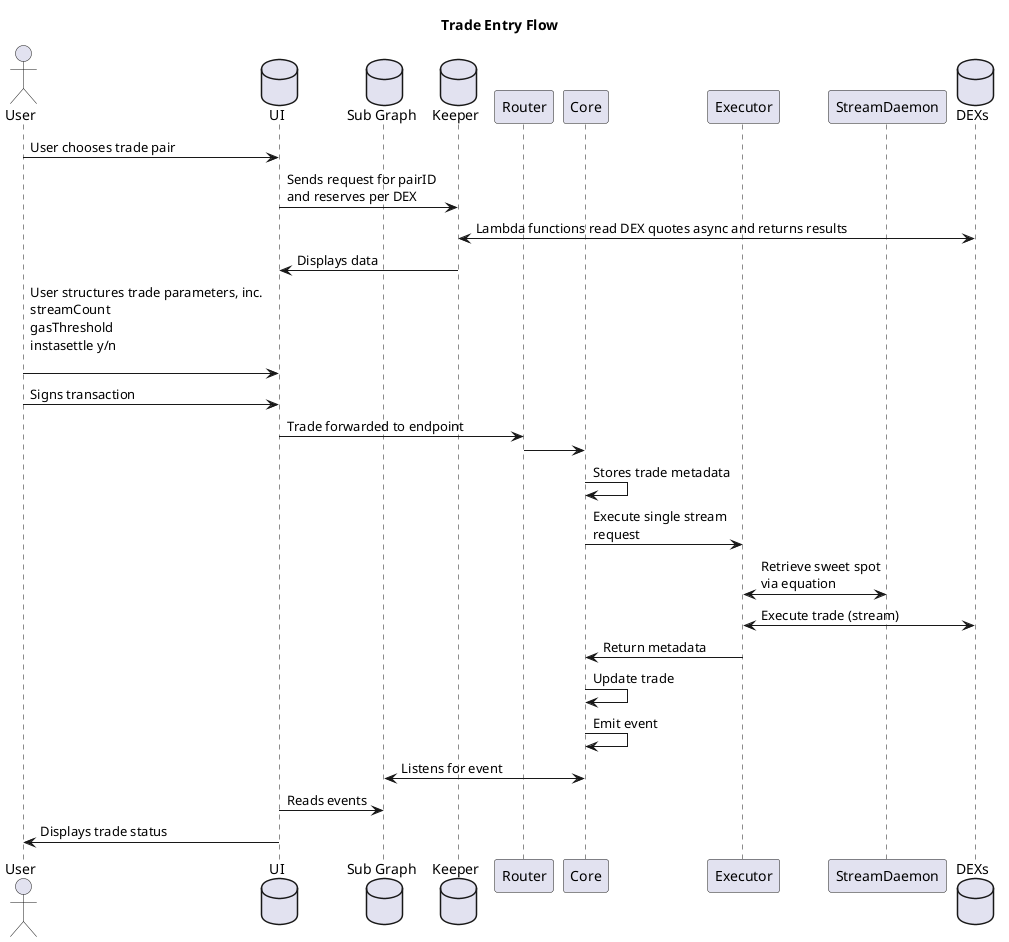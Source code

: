 @startuml Trade Entry
title Trade Entry Flow

actor User as U
database "UI" as UI
database "Sub Graph" as SG
database "Keeper" as K
participant "Router" as R
participant "Core" as C
participant "Executor" as E
participant "StreamDaemon" as SD
database "DEXs" as DEX

U -> UI: User chooses trade pair
UI -> K: Sends request for pairID\nand reserves per DEX
K <-> DEX: Lambda functions read DEX quotes async and returns results
K -> UI: Displays data
U -> UI: User structures trade parameters, inc.\nstreamCount\ngasThreshold\ninstasettle y/n\n
U -> UI: Signs transaction
UI -> R: Trade forwarded to endpoint
R -> C:
C -> C: Stores trade metadata
C -> E: Execute single stream\nrequest
E <-> SD: Retrieve sweet spot\nvia equation
E <-> DEX: Execute trade (stream)
E -> C: Return metadata
C -> C: Update trade
C -> C: Emit event
SG <-> C: Listens for event
UI -> SG: Reads events
UI -> U: Displays trade status
@enduml
